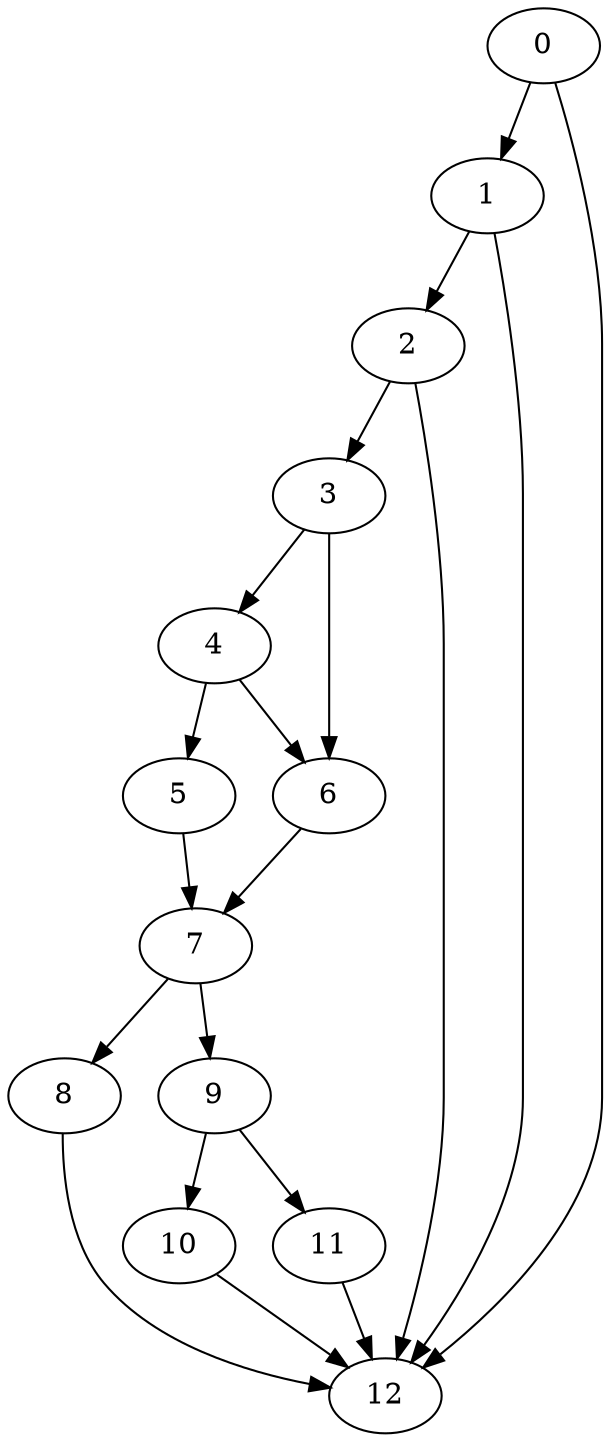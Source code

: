 digraph {
	0
	1
	2
	3
	4
	5
	6
	7
	8
	9
	10
	11
	12
	0 -> 1
	1 -> 2
	2 -> 3
	4 -> 5
	5 -> 7
	6 -> 7
	3 -> 4
	3 -> 6
	4 -> 6
	7 -> 8
	7 -> 9
	9 -> 10
	9 -> 11
	0 -> 12
	1 -> 12
	2 -> 12
	8 -> 12
	10 -> 12
	11 -> 12
}

